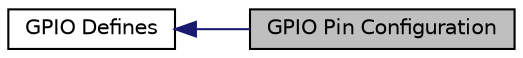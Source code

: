 digraph "GPIO Pin Configuration"
{
  edge [fontname="Helvetica",fontsize="10",labelfontname="Helvetica",labelfontsize="10"];
  node [fontname="Helvetica",fontsize="10",shape=record];
  rankdir=LR;
  Node0 [label="GPIO Pin Configuration",height=0.2,width=0.4,color="black", fillcolor="grey75", style="filled" fontcolor="black"];
  Node1 [label="GPIO Defines",height=0.2,width=0.4,color="black", fillcolor="white", style="filled",URL="$group__gpio__defines.html",tooltip="Defined Constants and Types for the STM32F1xx General Purpose I/O"];
  Node1->Node0 [shape=plaintext, color="midnightblue", dir="back", style="solid"];
}
